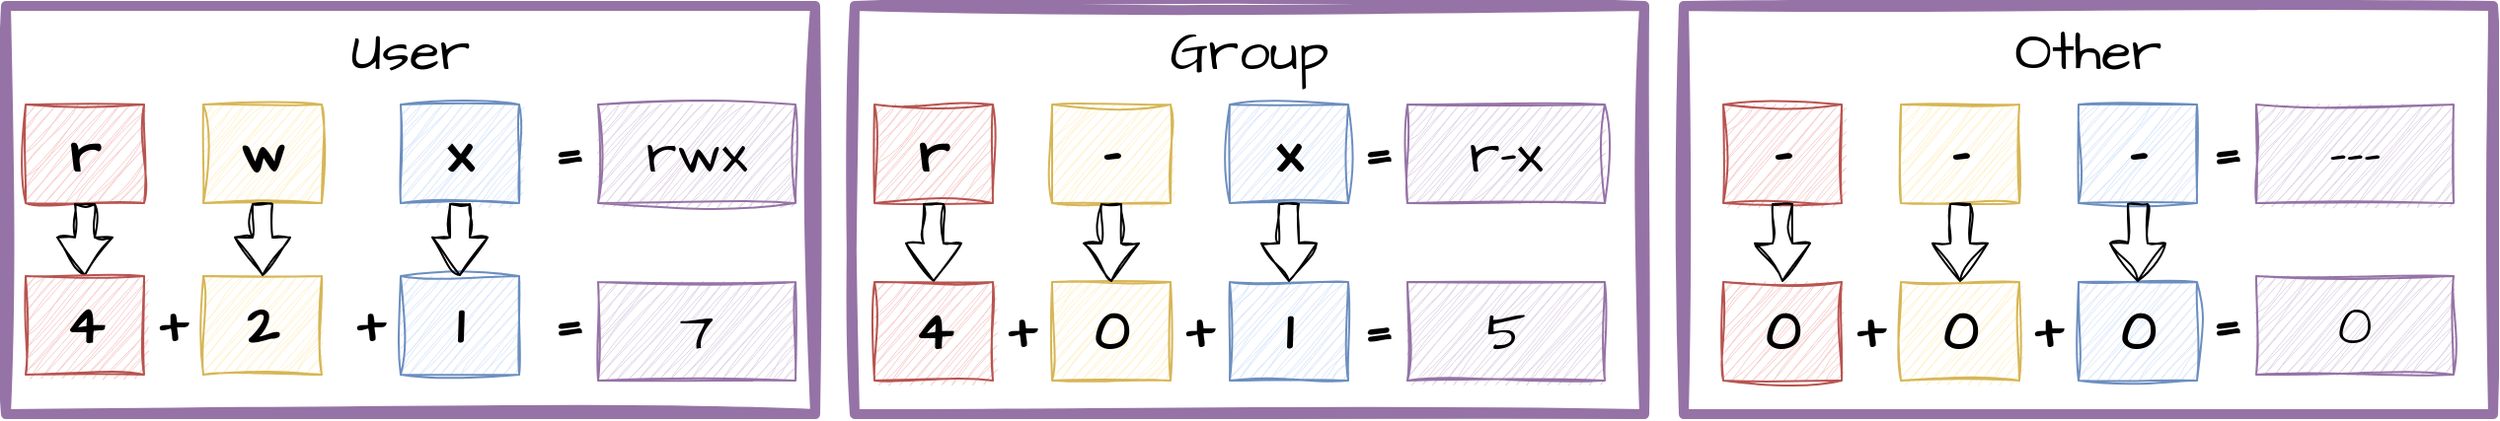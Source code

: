 <mxfile version="21.6.8" type="device">
  <diagram name="Seite-1" id="B1Vo-pQsGhyxS1111mmg">
    <mxGraphModel dx="1572" dy="1152" grid="1" gridSize="10" guides="1" tooltips="1" connect="1" arrows="1" fold="1" page="1" pageScale="1" pageWidth="1654" pageHeight="1169" math="0" shadow="0">
      <root>
        <mxCell id="0" />
        <mxCell id="1" parent="0" />
        <mxCell id="HDQULCZkPuNCGO_k63nz-51" value="" style="group" vertex="1" connectable="0" parent="1">
          <mxGeometry x="610" y="230" width="400" height="207" as="geometry" />
        </mxCell>
        <mxCell id="HDQULCZkPuNCGO_k63nz-33" value="Group" style="rounded=0;whiteSpace=wrap;html=1;sketch=1;hachureGap=4;jiggle=2;curveFitting=1;fontFamily=Architects Daughter;fontSource=https://fonts.googleapis.com/css?family=Architects+Daughter;fontSize=28;fillColor=none;strokeColor=#9673a6;strokeWidth=5;verticalAlign=top;" vertex="1" parent="HDQULCZkPuNCGO_k63nz-51">
          <mxGeometry width="400" height="207" as="geometry" />
        </mxCell>
        <mxCell id="HDQULCZkPuNCGO_k63nz-18" value="r" style="rounded=0;whiteSpace=wrap;html=1;sketch=1;hachureGap=4;jiggle=2;curveFitting=1;fontFamily=Architects Daughter;fontSource=https://fonts.googleapis.com/css?family=Architects+Daughter;fontSize=28;fillColor=#f8cecc;strokeColor=#b85450;fontStyle=1" vertex="1" parent="HDQULCZkPuNCGO_k63nz-51">
          <mxGeometry x="10" y="50" width="60" height="50" as="geometry" />
        </mxCell>
        <mxCell id="HDQULCZkPuNCGO_k63nz-19" value="-" style="rounded=0;whiteSpace=wrap;html=1;sketch=1;hachureGap=4;jiggle=2;curveFitting=1;fontFamily=Architects Daughter;fontSource=https://fonts.googleapis.com/css?family=Architects+Daughter;fontSize=28;fillColor=#fff2cc;strokeColor=#d6b656;fontStyle=1" vertex="1" parent="HDQULCZkPuNCGO_k63nz-51">
          <mxGeometry x="100" y="50" width="60" height="50" as="geometry" />
        </mxCell>
        <mxCell id="HDQULCZkPuNCGO_k63nz-20" value="x" style="rounded=0;whiteSpace=wrap;html=1;sketch=1;hachureGap=4;jiggle=2;curveFitting=1;fontFamily=Architects Daughter;fontSource=https://fonts.googleapis.com/css?family=Architects+Daughter;fontSize=28;fillColor=#dae8fc;strokeColor=#6c8ebf;fontStyle=1" vertex="1" parent="HDQULCZkPuNCGO_k63nz-51">
          <mxGeometry x="190" y="50" width="60" height="50" as="geometry" />
        </mxCell>
        <mxCell id="HDQULCZkPuNCGO_k63nz-21" value="" style="shape=flexArrow;endArrow=classic;html=1;rounded=0;sketch=1;hachureGap=4;jiggle=2;curveFitting=1;fontFamily=Architects Daughter;fontSource=https://fonts.googleapis.com/css?family=Architects+Daughter;fontSize=16;endWidth=17;endSize=6.03;" edge="1" parent="HDQULCZkPuNCGO_k63nz-51" source="HDQULCZkPuNCGO_k63nz-18" target="HDQULCZkPuNCGO_k63nz-22">
          <mxGeometry width="50" height="50" relative="1" as="geometry">
            <mxPoint x="460" y="160" as="sourcePoint" />
            <mxPoint x="510" y="110" as="targetPoint" />
          </mxGeometry>
        </mxCell>
        <mxCell id="HDQULCZkPuNCGO_k63nz-22" value="4" style="rounded=0;whiteSpace=wrap;html=1;sketch=1;hachureGap=4;jiggle=2;curveFitting=1;fontFamily=Architects Daughter;fontSource=https://fonts.googleapis.com/css?family=Architects+Daughter;fontSize=28;fillColor=#f8cecc;strokeColor=#b85450;fontStyle=1" vertex="1" parent="HDQULCZkPuNCGO_k63nz-51">
          <mxGeometry x="10" y="140" width="60" height="50" as="geometry" />
        </mxCell>
        <mxCell id="HDQULCZkPuNCGO_k63nz-23" value="0" style="rounded=0;whiteSpace=wrap;html=1;sketch=1;hachureGap=4;jiggle=2;curveFitting=1;fontFamily=Architects Daughter;fontSource=https://fonts.googleapis.com/css?family=Architects+Daughter;fontSize=28;fillColor=#fff2cc;strokeColor=#d6b656;fontStyle=1" vertex="1" parent="HDQULCZkPuNCGO_k63nz-51">
          <mxGeometry x="100" y="140" width="60" height="50" as="geometry" />
        </mxCell>
        <mxCell id="HDQULCZkPuNCGO_k63nz-24" value="1" style="rounded=0;whiteSpace=wrap;html=1;sketch=1;hachureGap=4;jiggle=2;curveFitting=1;fontFamily=Architects Daughter;fontSource=https://fonts.googleapis.com/css?family=Architects+Daughter;fontSize=28;fillColor=#dae8fc;strokeColor=#6c8ebf;fontStyle=1" vertex="1" parent="HDQULCZkPuNCGO_k63nz-51">
          <mxGeometry x="190" y="140" width="60" height="50" as="geometry" />
        </mxCell>
        <mxCell id="HDQULCZkPuNCGO_k63nz-25" value="" style="shape=flexArrow;endArrow=classic;html=1;rounded=0;sketch=1;hachureGap=4;jiggle=2;curveFitting=1;fontFamily=Architects Daughter;fontSource=https://fonts.googleapis.com/css?family=Architects+Daughter;fontSize=16;endWidth=17;endSize=6.03;" edge="1" parent="HDQULCZkPuNCGO_k63nz-51" source="HDQULCZkPuNCGO_k63nz-19" target="HDQULCZkPuNCGO_k63nz-23">
          <mxGeometry width="50" height="50" relative="1" as="geometry">
            <mxPoint x="130" y="100" as="sourcePoint" />
            <mxPoint x="130" y="170" as="targetPoint" />
          </mxGeometry>
        </mxCell>
        <mxCell id="HDQULCZkPuNCGO_k63nz-26" value="" style="shape=flexArrow;endArrow=classic;html=1;rounded=0;sketch=1;hachureGap=4;jiggle=2;curveFitting=1;fontFamily=Architects Daughter;fontSource=https://fonts.googleapis.com/css?family=Architects+Daughter;fontSize=16;endWidth=17;endSize=6.03;" edge="1" parent="HDQULCZkPuNCGO_k63nz-51" source="HDQULCZkPuNCGO_k63nz-20" target="HDQULCZkPuNCGO_k63nz-24">
          <mxGeometry width="50" height="50" relative="1" as="geometry">
            <mxPoint x="140" y="110" as="sourcePoint" />
            <mxPoint x="140" y="180" as="targetPoint" />
          </mxGeometry>
        </mxCell>
        <mxCell id="HDQULCZkPuNCGO_k63nz-27" value="+" style="text;html=1;strokeColor=none;fillColor=none;align=center;verticalAlign=middle;whiteSpace=wrap;rounded=0;fontSize=28;fontFamily=Architects Daughter;fontStyle=1" vertex="1" parent="HDQULCZkPuNCGO_k63nz-51">
          <mxGeometry x="70" y="150" width="30" height="30" as="geometry" />
        </mxCell>
        <mxCell id="HDQULCZkPuNCGO_k63nz-28" value="+" style="text;html=1;strokeColor=none;fillColor=none;align=center;verticalAlign=middle;whiteSpace=wrap;rounded=0;fontSize=28;fontFamily=Architects Daughter;fontStyle=1" vertex="1" parent="HDQULCZkPuNCGO_k63nz-51">
          <mxGeometry x="160" y="150" width="30" height="30" as="geometry" />
        </mxCell>
        <mxCell id="HDQULCZkPuNCGO_k63nz-29" value="=" style="text;html=1;strokeColor=none;fillColor=none;align=center;verticalAlign=middle;whiteSpace=wrap;rounded=0;fontSize=28;fontFamily=Architects Daughter;fontStyle=1" vertex="1" parent="HDQULCZkPuNCGO_k63nz-51">
          <mxGeometry x="250" y="60" width="30" height="30" as="geometry" />
        </mxCell>
        <mxCell id="HDQULCZkPuNCGO_k63nz-30" value="=" style="text;html=1;strokeColor=none;fillColor=none;align=center;verticalAlign=middle;whiteSpace=wrap;rounded=0;fontSize=28;fontFamily=Architects Daughter;fontStyle=1" vertex="1" parent="HDQULCZkPuNCGO_k63nz-51">
          <mxGeometry x="250" y="150" width="30" height="30" as="geometry" />
        </mxCell>
        <mxCell id="HDQULCZkPuNCGO_k63nz-31" value="r-x" style="rounded=0;whiteSpace=wrap;html=1;sketch=1;hachureGap=4;jiggle=2;curveFitting=1;fontFamily=Architects Daughter;fontSource=https://fonts.googleapis.com/css?family=Architects+Daughter;fontSize=28;fillColor=#e1d5e7;strokeColor=#9673a6;" vertex="1" parent="HDQULCZkPuNCGO_k63nz-51">
          <mxGeometry x="280" y="50" width="100" height="50" as="geometry" />
        </mxCell>
        <mxCell id="HDQULCZkPuNCGO_k63nz-32" value="5" style="rounded=0;whiteSpace=wrap;html=1;sketch=1;hachureGap=4;jiggle=2;curveFitting=1;fontFamily=Architects Daughter;fontSource=https://fonts.googleapis.com/css?family=Architects+Daughter;fontSize=28;fillColor=#e1d5e7;strokeColor=#9673a6;" vertex="1" parent="HDQULCZkPuNCGO_k63nz-51">
          <mxGeometry x="280" y="140" width="100" height="50" as="geometry" />
        </mxCell>
        <mxCell id="HDQULCZkPuNCGO_k63nz-52" value="" style="group" vertex="1" connectable="0" parent="1">
          <mxGeometry x="180" y="230" width="410" height="207" as="geometry" />
        </mxCell>
        <mxCell id="HDQULCZkPuNCGO_k63nz-16" value="User" style="rounded=0;whiteSpace=wrap;html=1;sketch=1;hachureGap=4;jiggle=2;curveFitting=1;fontFamily=Architects Daughter;fontSource=https%3A%2F%2Ffonts.googleapis.com%2Fcss%3Ffamily%3DArchitects%2BDaughter;fontSize=28;fillColor=none;strokeColor=#9673a6;strokeWidth=5;verticalAlign=top;" vertex="1" parent="HDQULCZkPuNCGO_k63nz-52">
          <mxGeometry width="410" height="207" as="geometry" />
        </mxCell>
        <mxCell id="HDQULCZkPuNCGO_k63nz-1" value="r" style="rounded=0;whiteSpace=wrap;html=1;sketch=1;hachureGap=4;jiggle=2;curveFitting=1;fontFamily=Architects Daughter;fontSource=https%3A%2F%2Ffonts.googleapis.com%2Fcss%3Ffamily%3DArchitects%2BDaughter;fontSize=28;fillColor=#f8cecc;strokeColor=#b85450;fontStyle=1" vertex="1" parent="HDQULCZkPuNCGO_k63nz-52">
          <mxGeometry x="10" y="50" width="60" height="50" as="geometry" />
        </mxCell>
        <mxCell id="HDQULCZkPuNCGO_k63nz-2" value="w" style="rounded=0;whiteSpace=wrap;html=1;sketch=1;hachureGap=4;jiggle=2;curveFitting=1;fontFamily=Architects Daughter;fontSource=https%3A%2F%2Ffonts.googleapis.com%2Fcss%3Ffamily%3DArchitects%2BDaughter;fontSize=28;fillColor=#fff2cc;strokeColor=#d6b656;fontStyle=1" vertex="1" parent="HDQULCZkPuNCGO_k63nz-52">
          <mxGeometry x="100" y="50" width="60" height="50" as="geometry" />
        </mxCell>
        <mxCell id="HDQULCZkPuNCGO_k63nz-3" value="x" style="rounded=0;whiteSpace=wrap;html=1;sketch=1;hachureGap=4;jiggle=2;curveFitting=1;fontFamily=Architects Daughter;fontSource=https%3A%2F%2Ffonts.googleapis.com%2Fcss%3Ffamily%3DArchitects%2BDaughter;fontSize=28;fillColor=#dae8fc;strokeColor=#6c8ebf;fontStyle=1" vertex="1" parent="HDQULCZkPuNCGO_k63nz-52">
          <mxGeometry x="200" y="50" width="60" height="50" as="geometry" />
        </mxCell>
        <mxCell id="HDQULCZkPuNCGO_k63nz-4" value="" style="shape=flexArrow;endArrow=classic;html=1;rounded=0;sketch=1;hachureGap=4;jiggle=2;curveFitting=1;fontFamily=Architects Daughter;fontSource=https%3A%2F%2Ffonts.googleapis.com%2Fcss%3Ffamily%3DArchitects%2BDaughter;fontSize=16;endWidth=17;endSize=6.03;" edge="1" parent="HDQULCZkPuNCGO_k63nz-52" source="HDQULCZkPuNCGO_k63nz-1" target="HDQULCZkPuNCGO_k63nz-5">
          <mxGeometry width="50" height="50" relative="1" as="geometry">
            <mxPoint x="390" y="160" as="sourcePoint" />
            <mxPoint x="440" y="110" as="targetPoint" />
          </mxGeometry>
        </mxCell>
        <mxCell id="HDQULCZkPuNCGO_k63nz-5" value="4" style="rounded=0;whiteSpace=wrap;html=1;sketch=1;hachureGap=4;jiggle=2;curveFitting=1;fontFamily=Architects Daughter;fontSource=https%3A%2F%2Ffonts.googleapis.com%2Fcss%3Ffamily%3DArchitects%2BDaughter;fontSize=28;fillColor=#f8cecc;strokeColor=#b85450;fontStyle=1" vertex="1" parent="HDQULCZkPuNCGO_k63nz-52">
          <mxGeometry x="10" y="137" width="60" height="50" as="geometry" />
        </mxCell>
        <mxCell id="HDQULCZkPuNCGO_k63nz-6" value="2" style="rounded=0;whiteSpace=wrap;html=1;sketch=1;hachureGap=4;jiggle=2;curveFitting=1;fontFamily=Architects Daughter;fontSource=https%3A%2F%2Ffonts.googleapis.com%2Fcss%3Ffamily%3DArchitects%2BDaughter;fontSize=28;fillColor=#fff2cc;strokeColor=#d6b656;fontStyle=1" vertex="1" parent="HDQULCZkPuNCGO_k63nz-52">
          <mxGeometry x="100" y="137" width="60" height="50" as="geometry" />
        </mxCell>
        <mxCell id="HDQULCZkPuNCGO_k63nz-7" value="1" style="rounded=0;whiteSpace=wrap;html=1;sketch=1;hachureGap=4;jiggle=2;curveFitting=1;fontFamily=Architects Daughter;fontSource=https%3A%2F%2Ffonts.googleapis.com%2Fcss%3Ffamily%3DArchitects%2BDaughter;fontSize=28;fillColor=#dae8fc;strokeColor=#6c8ebf;fontStyle=1" vertex="1" parent="HDQULCZkPuNCGO_k63nz-52">
          <mxGeometry x="200" y="137" width="60" height="50" as="geometry" />
        </mxCell>
        <mxCell id="HDQULCZkPuNCGO_k63nz-8" value="" style="shape=flexArrow;endArrow=classic;html=1;rounded=0;sketch=1;hachureGap=4;jiggle=2;curveFitting=1;fontFamily=Architects Daughter;fontSource=https%3A%2F%2Ffonts.googleapis.com%2Fcss%3Ffamily%3DArchitects%2BDaughter;fontSize=16;endWidth=17;endSize=6.03;" edge="1" parent="HDQULCZkPuNCGO_k63nz-52" source="HDQULCZkPuNCGO_k63nz-2" target="HDQULCZkPuNCGO_k63nz-6">
          <mxGeometry width="50" height="50" relative="1" as="geometry">
            <mxPoint x="50" y="100" as="sourcePoint" />
            <mxPoint x="50" y="170" as="targetPoint" />
          </mxGeometry>
        </mxCell>
        <mxCell id="HDQULCZkPuNCGO_k63nz-9" value="" style="shape=flexArrow;endArrow=classic;html=1;rounded=0;sketch=1;hachureGap=4;jiggle=2;curveFitting=1;fontFamily=Architects Daughter;fontSource=https%3A%2F%2Ffonts.googleapis.com%2Fcss%3Ffamily%3DArchitects%2BDaughter;fontSize=16;endWidth=17;endSize=6.03;" edge="1" parent="HDQULCZkPuNCGO_k63nz-52" source="HDQULCZkPuNCGO_k63nz-3" target="HDQULCZkPuNCGO_k63nz-7">
          <mxGeometry width="50" height="50" relative="1" as="geometry">
            <mxPoint x="60" y="110" as="sourcePoint" />
            <mxPoint x="60" y="180" as="targetPoint" />
          </mxGeometry>
        </mxCell>
        <mxCell id="HDQULCZkPuNCGO_k63nz-10" value="+" style="text;html=1;strokeColor=none;fillColor=none;align=center;verticalAlign=middle;whiteSpace=wrap;rounded=0;fontSize=28;fontFamily=Architects Daughter;fontStyle=1" vertex="1" parent="HDQULCZkPuNCGO_k63nz-52">
          <mxGeometry x="70" y="147" width="30" height="30" as="geometry" />
        </mxCell>
        <mxCell id="HDQULCZkPuNCGO_k63nz-11" value="+" style="text;html=1;strokeColor=none;fillColor=none;align=center;verticalAlign=middle;whiteSpace=wrap;rounded=0;fontSize=28;fontFamily=Architects Daughter;fontStyle=1" vertex="1" parent="HDQULCZkPuNCGO_k63nz-52">
          <mxGeometry x="170" y="147" width="30" height="30" as="geometry" />
        </mxCell>
        <mxCell id="HDQULCZkPuNCGO_k63nz-12" value="=" style="text;html=1;strokeColor=none;fillColor=none;align=center;verticalAlign=middle;whiteSpace=wrap;rounded=0;fontSize=28;fontFamily=Architects Daughter;fontStyle=1" vertex="1" parent="HDQULCZkPuNCGO_k63nz-52">
          <mxGeometry x="270" y="60" width="30" height="30" as="geometry" />
        </mxCell>
        <mxCell id="HDQULCZkPuNCGO_k63nz-13" value="=" style="text;html=1;strokeColor=none;fillColor=none;align=center;verticalAlign=middle;whiteSpace=wrap;rounded=0;fontSize=28;fontFamily=Architects Daughter;fontStyle=1" vertex="1" parent="HDQULCZkPuNCGO_k63nz-52">
          <mxGeometry x="270" y="147" width="30" height="30" as="geometry" />
        </mxCell>
        <mxCell id="HDQULCZkPuNCGO_k63nz-14" value="rwx" style="rounded=0;whiteSpace=wrap;html=1;sketch=1;hachureGap=4;jiggle=2;curveFitting=1;fontFamily=Architects Daughter;fontSource=https%3A%2F%2Ffonts.googleapis.com%2Fcss%3Ffamily%3DArchitects%2BDaughter;fontSize=28;fillColor=#e1d5e7;strokeColor=#9673a6;" vertex="1" parent="HDQULCZkPuNCGO_k63nz-52">
          <mxGeometry x="300" y="50" width="100" height="50" as="geometry" />
        </mxCell>
        <mxCell id="HDQULCZkPuNCGO_k63nz-15" value="7" style="rounded=0;whiteSpace=wrap;html=1;sketch=1;hachureGap=4;jiggle=2;curveFitting=1;fontFamily=Architects Daughter;fontSource=https%3A%2F%2Ffonts.googleapis.com%2Fcss%3Ffamily%3DArchitects%2BDaughter;fontSize=28;fillColor=#e1d5e7;strokeColor=#9673a6;" vertex="1" parent="HDQULCZkPuNCGO_k63nz-52">
          <mxGeometry x="300" y="140" width="100" height="50" as="geometry" />
        </mxCell>
        <mxCell id="HDQULCZkPuNCGO_k63nz-53" value="" style="group" vertex="1" connectable="0" parent="1">
          <mxGeometry x="1030" y="230" width="410" height="207" as="geometry" />
        </mxCell>
        <mxCell id="HDQULCZkPuNCGO_k63nz-34" value="Other" style="rounded=0;whiteSpace=wrap;html=1;sketch=1;hachureGap=4;jiggle=2;curveFitting=1;fontFamily=Architects Daughter;fontSource=https://fonts.googleapis.com/css?family=Architects+Daughter;fontSize=28;fillColor=none;strokeColor=#9673a6;strokeWidth=5;verticalAlign=top;" vertex="1" parent="HDQULCZkPuNCGO_k63nz-53">
          <mxGeometry width="410" height="207" as="geometry" />
        </mxCell>
        <mxCell id="HDQULCZkPuNCGO_k63nz-35" value="-" style="rounded=0;whiteSpace=wrap;html=1;sketch=1;hachureGap=4;jiggle=2;curveFitting=1;fontFamily=Architects Daughter;fontSource=https://fonts.googleapis.com/css?family=Architects+Daughter;fontSize=28;fillColor=#f8cecc;strokeColor=#b85450;fontStyle=1" vertex="1" parent="HDQULCZkPuNCGO_k63nz-53">
          <mxGeometry x="20" y="50" width="60" height="50" as="geometry" />
        </mxCell>
        <mxCell id="HDQULCZkPuNCGO_k63nz-36" value="-" style="rounded=0;whiteSpace=wrap;html=1;sketch=1;hachureGap=4;jiggle=2;curveFitting=1;fontFamily=Architects Daughter;fontSource=https://fonts.googleapis.com/css?family=Architects+Daughter;fontSize=28;fillColor=#fff2cc;strokeColor=#d6b656;fontStyle=1" vertex="1" parent="HDQULCZkPuNCGO_k63nz-53">
          <mxGeometry x="110" y="50" width="60" height="50" as="geometry" />
        </mxCell>
        <mxCell id="HDQULCZkPuNCGO_k63nz-37" value="-" style="rounded=0;whiteSpace=wrap;html=1;sketch=1;hachureGap=4;jiggle=2;curveFitting=1;fontFamily=Architects Daughter;fontSource=https://fonts.googleapis.com/css?family=Architects+Daughter;fontSize=28;fillColor=#dae8fc;strokeColor=#6c8ebf;fontStyle=1" vertex="1" parent="HDQULCZkPuNCGO_k63nz-53">
          <mxGeometry x="200" y="50" width="60" height="50" as="geometry" />
        </mxCell>
        <mxCell id="HDQULCZkPuNCGO_k63nz-38" value="" style="shape=flexArrow;endArrow=classic;html=1;rounded=0;sketch=1;hachureGap=4;jiggle=2;curveFitting=1;fontFamily=Architects Daughter;fontSource=https://fonts.googleapis.com/css?family=Architects+Daughter;fontSize=16;endWidth=17;endSize=6.03;" edge="1" parent="HDQULCZkPuNCGO_k63nz-53" source="HDQULCZkPuNCGO_k63nz-35" target="HDQULCZkPuNCGO_k63nz-39">
          <mxGeometry width="50" height="50" relative="1" as="geometry">
            <mxPoint x="670" y="160" as="sourcePoint" />
            <mxPoint x="720" y="110" as="targetPoint" />
          </mxGeometry>
        </mxCell>
        <mxCell id="HDQULCZkPuNCGO_k63nz-39" value="0" style="rounded=0;whiteSpace=wrap;html=1;sketch=1;hachureGap=4;jiggle=2;curveFitting=1;fontFamily=Architects Daughter;fontSource=https://fonts.googleapis.com/css?family=Architects+Daughter;fontSize=28;fillColor=#f8cecc;strokeColor=#b85450;fontStyle=1" vertex="1" parent="HDQULCZkPuNCGO_k63nz-53">
          <mxGeometry x="20" y="140" width="60" height="50" as="geometry" />
        </mxCell>
        <mxCell id="HDQULCZkPuNCGO_k63nz-40" value="0" style="rounded=0;whiteSpace=wrap;html=1;sketch=1;hachureGap=4;jiggle=2;curveFitting=1;fontFamily=Architects Daughter;fontSource=https://fonts.googleapis.com/css?family=Architects+Daughter;fontSize=28;fillColor=#fff2cc;strokeColor=#d6b656;fontStyle=1" vertex="1" parent="HDQULCZkPuNCGO_k63nz-53">
          <mxGeometry x="110" y="140" width="60" height="50" as="geometry" />
        </mxCell>
        <mxCell id="HDQULCZkPuNCGO_k63nz-41" value="0" style="rounded=0;whiteSpace=wrap;html=1;sketch=1;hachureGap=4;jiggle=2;curveFitting=1;fontFamily=Architects Daughter;fontSource=https://fonts.googleapis.com/css?family=Architects+Daughter;fontSize=28;fillColor=#dae8fc;strokeColor=#6c8ebf;fontStyle=1" vertex="1" parent="HDQULCZkPuNCGO_k63nz-53">
          <mxGeometry x="200" y="140" width="60" height="50" as="geometry" />
        </mxCell>
        <mxCell id="HDQULCZkPuNCGO_k63nz-42" value="" style="shape=flexArrow;endArrow=classic;html=1;rounded=0;sketch=1;hachureGap=4;jiggle=2;curveFitting=1;fontFamily=Architects Daughter;fontSource=https://fonts.googleapis.com/css?family=Architects+Daughter;fontSize=16;endWidth=17;endSize=6.03;" edge="1" parent="HDQULCZkPuNCGO_k63nz-53" source="HDQULCZkPuNCGO_k63nz-36" target="HDQULCZkPuNCGO_k63nz-40">
          <mxGeometry width="50" height="50" relative="1" as="geometry">
            <mxPoint x="340" y="100" as="sourcePoint" />
            <mxPoint x="340" y="170" as="targetPoint" />
          </mxGeometry>
        </mxCell>
        <mxCell id="HDQULCZkPuNCGO_k63nz-43" value="" style="shape=flexArrow;endArrow=classic;html=1;rounded=0;sketch=1;hachureGap=4;jiggle=2;curveFitting=1;fontFamily=Architects Daughter;fontSource=https://fonts.googleapis.com/css?family=Architects+Daughter;fontSize=16;endWidth=17;endSize=6.03;" edge="1" parent="HDQULCZkPuNCGO_k63nz-53" source="HDQULCZkPuNCGO_k63nz-37" target="HDQULCZkPuNCGO_k63nz-41">
          <mxGeometry width="50" height="50" relative="1" as="geometry">
            <mxPoint x="350" y="110" as="sourcePoint" />
            <mxPoint x="350" y="180" as="targetPoint" />
          </mxGeometry>
        </mxCell>
        <mxCell id="HDQULCZkPuNCGO_k63nz-44" value="+" style="text;html=1;strokeColor=none;fillColor=none;align=center;verticalAlign=middle;whiteSpace=wrap;rounded=0;fontSize=28;fontFamily=Architects Daughter;fontStyle=1" vertex="1" parent="HDQULCZkPuNCGO_k63nz-53">
          <mxGeometry x="80" y="150" width="30" height="30" as="geometry" />
        </mxCell>
        <mxCell id="HDQULCZkPuNCGO_k63nz-45" value="+" style="text;html=1;strokeColor=none;fillColor=none;align=center;verticalAlign=middle;whiteSpace=wrap;rounded=0;fontSize=28;fontFamily=Architects Daughter;fontStyle=1" vertex="1" parent="HDQULCZkPuNCGO_k63nz-53">
          <mxGeometry x="170" y="150" width="30" height="30" as="geometry" />
        </mxCell>
        <mxCell id="HDQULCZkPuNCGO_k63nz-46" value="=" style="text;html=1;strokeColor=none;fillColor=none;align=center;verticalAlign=middle;whiteSpace=wrap;rounded=0;fontSize=28;fontFamily=Architects Daughter;fontStyle=1" vertex="1" parent="HDQULCZkPuNCGO_k63nz-53">
          <mxGeometry x="260" y="60" width="30" height="30" as="geometry" />
        </mxCell>
        <mxCell id="HDQULCZkPuNCGO_k63nz-47" value="=" style="text;html=1;strokeColor=none;fillColor=none;align=center;verticalAlign=middle;whiteSpace=wrap;rounded=0;fontSize=28;fontFamily=Architects Daughter;fontStyle=1" vertex="1" parent="HDQULCZkPuNCGO_k63nz-53">
          <mxGeometry x="260" y="147" width="30" height="30" as="geometry" />
        </mxCell>
        <mxCell id="HDQULCZkPuNCGO_k63nz-48" value="---" style="rounded=0;whiteSpace=wrap;html=1;sketch=1;hachureGap=4;jiggle=2;curveFitting=1;fontFamily=Architects Daughter;fontSource=https://fonts.googleapis.com/css?family=Architects+Daughter;fontSize=28;fillColor=#e1d5e7;strokeColor=#9673a6;" vertex="1" parent="HDQULCZkPuNCGO_k63nz-53">
          <mxGeometry x="290" y="50" width="100" height="50" as="geometry" />
        </mxCell>
        <mxCell id="HDQULCZkPuNCGO_k63nz-49" value="0" style="rounded=0;whiteSpace=wrap;html=1;sketch=1;hachureGap=4;jiggle=2;curveFitting=1;fontFamily=Architects Daughter;fontSource=https://fonts.googleapis.com/css?family=Architects+Daughter;fontSize=28;fillColor=#e1d5e7;strokeColor=#9673a6;" vertex="1" parent="HDQULCZkPuNCGO_k63nz-53">
          <mxGeometry x="290" y="137" width="100" height="50" as="geometry" />
        </mxCell>
      </root>
    </mxGraphModel>
  </diagram>
</mxfile>
